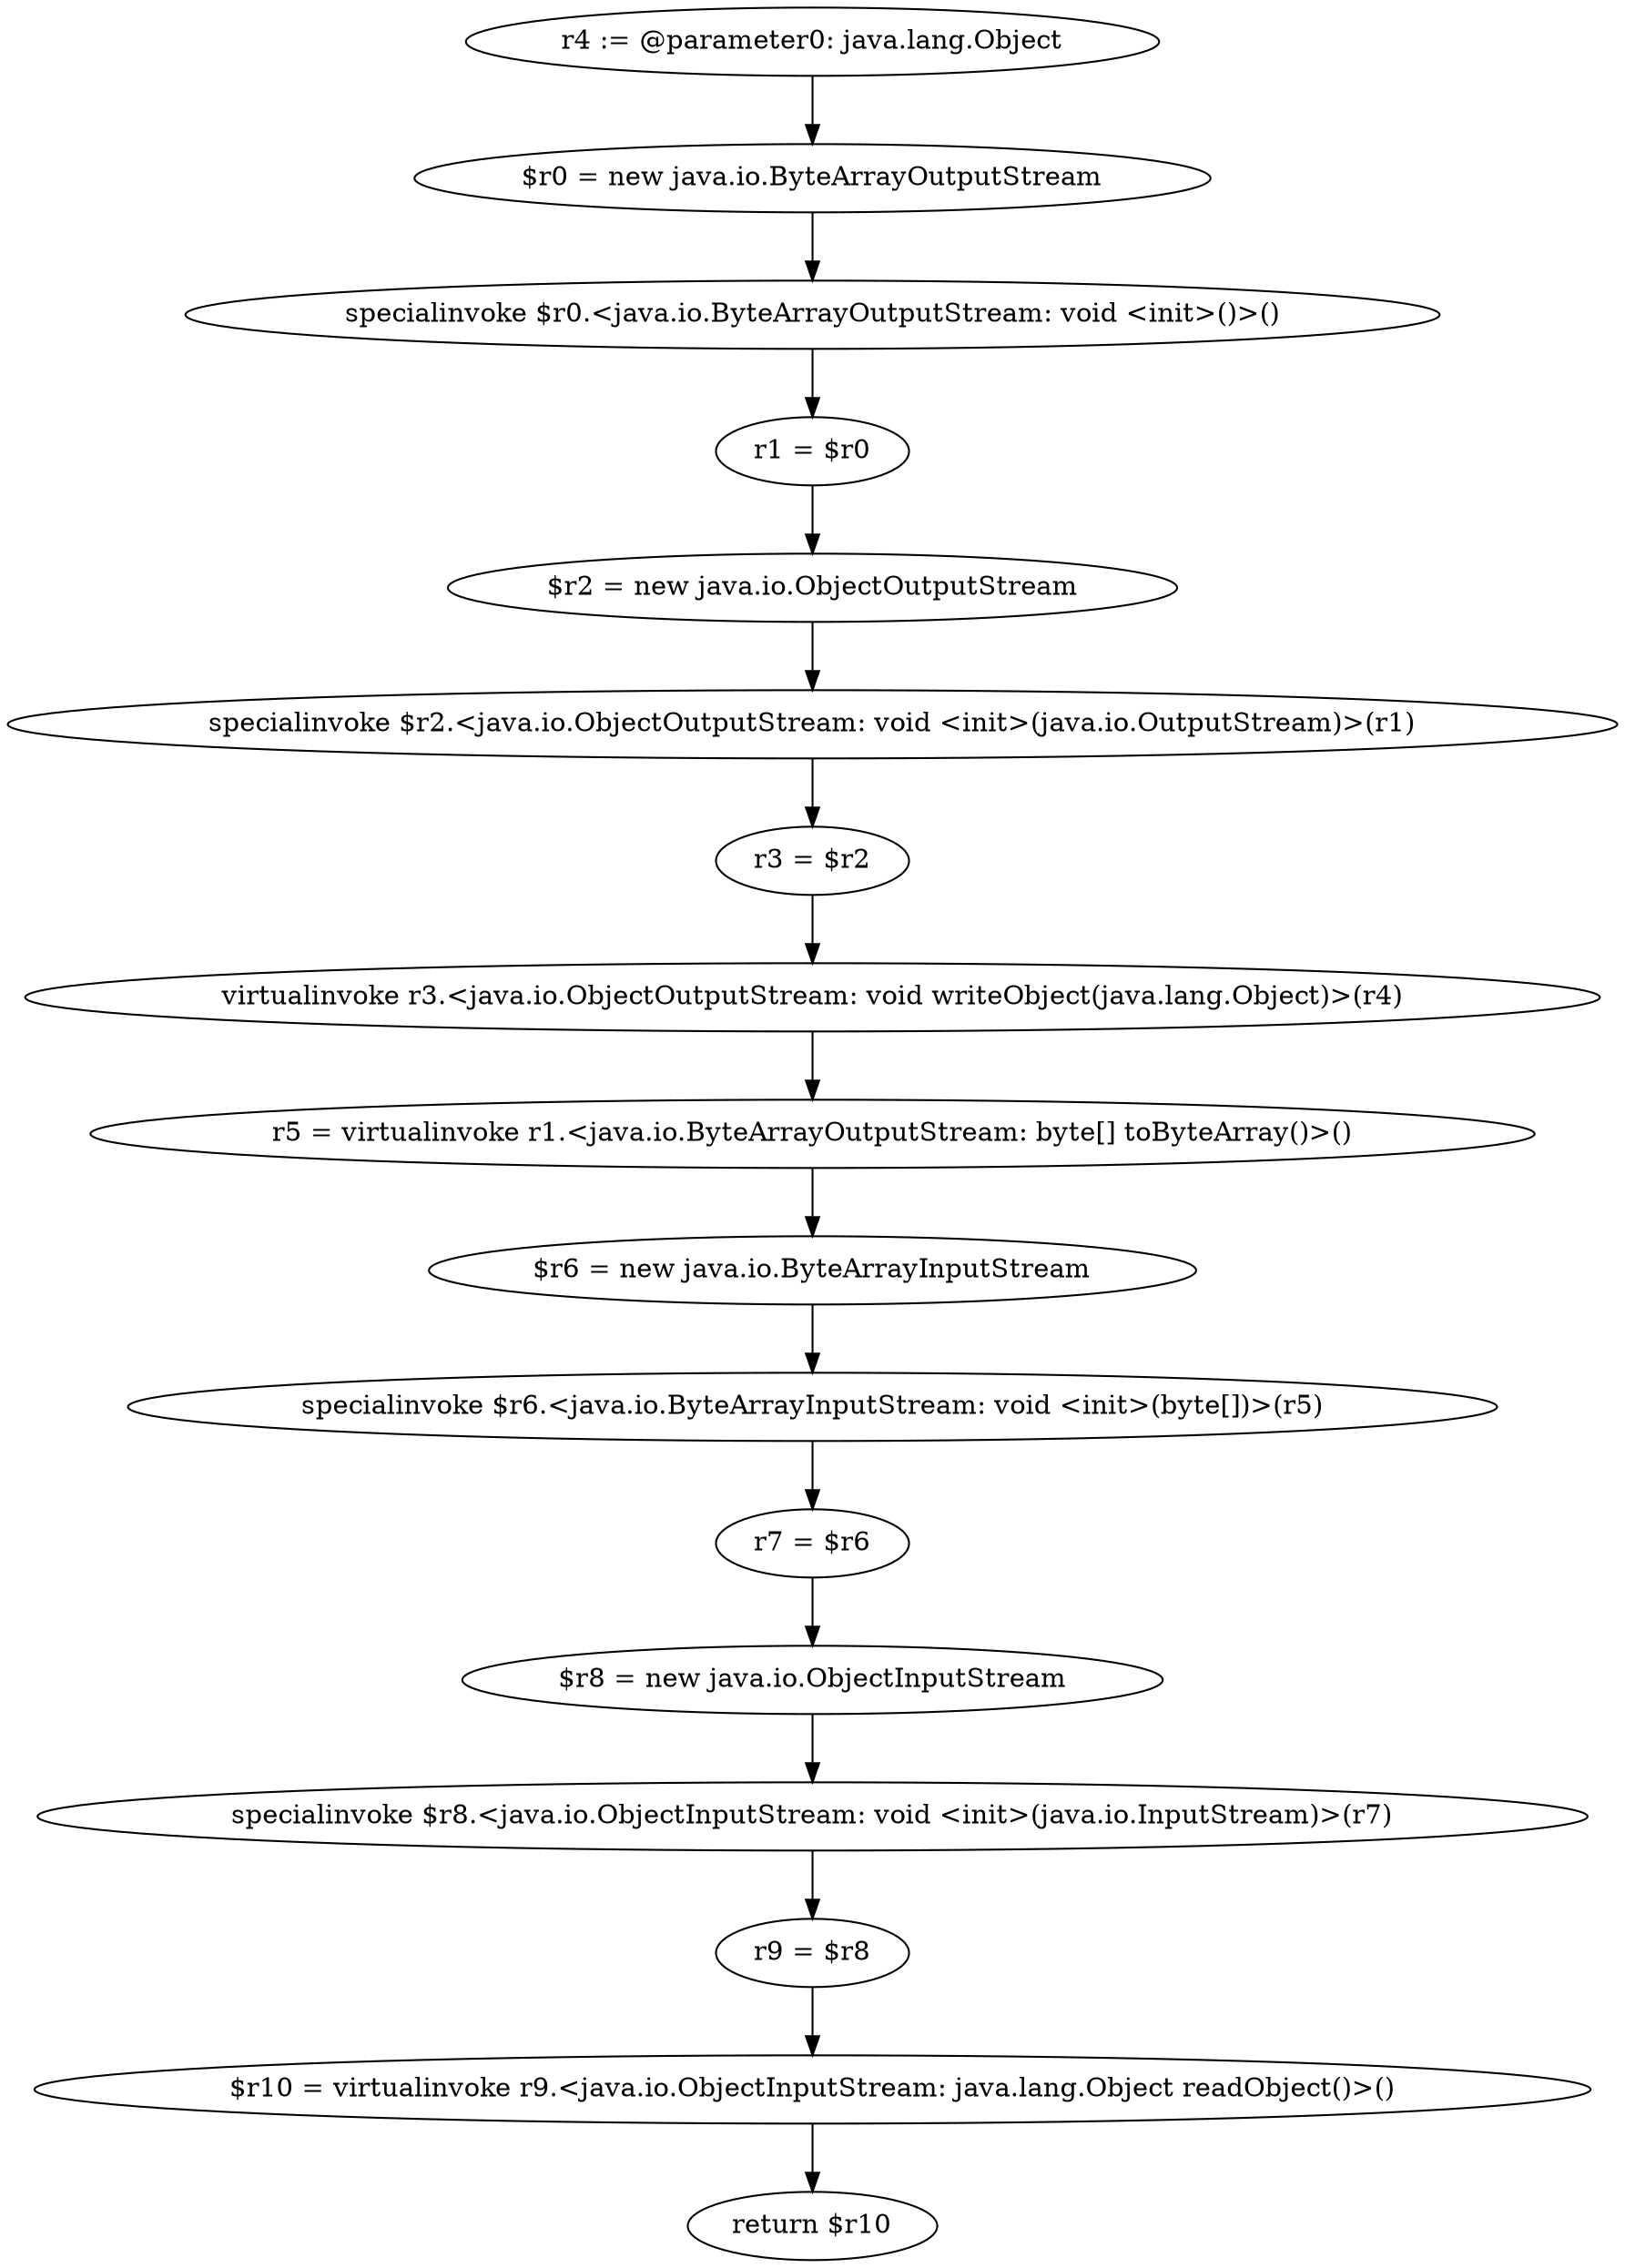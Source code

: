 digraph "unitGraph" {
    "r4 := @parameter0: java.lang.Object"
    "$r0 = new java.io.ByteArrayOutputStream"
    "specialinvoke $r0.<java.io.ByteArrayOutputStream: void <init>()>()"
    "r1 = $r0"
    "$r2 = new java.io.ObjectOutputStream"
    "specialinvoke $r2.<java.io.ObjectOutputStream: void <init>(java.io.OutputStream)>(r1)"
    "r3 = $r2"
    "virtualinvoke r3.<java.io.ObjectOutputStream: void writeObject(java.lang.Object)>(r4)"
    "r5 = virtualinvoke r1.<java.io.ByteArrayOutputStream: byte[] toByteArray()>()"
    "$r6 = new java.io.ByteArrayInputStream"
    "specialinvoke $r6.<java.io.ByteArrayInputStream: void <init>(byte[])>(r5)"
    "r7 = $r6"
    "$r8 = new java.io.ObjectInputStream"
    "specialinvoke $r8.<java.io.ObjectInputStream: void <init>(java.io.InputStream)>(r7)"
    "r9 = $r8"
    "$r10 = virtualinvoke r9.<java.io.ObjectInputStream: java.lang.Object readObject()>()"
    "return $r10"
    "r4 := @parameter0: java.lang.Object"->"$r0 = new java.io.ByteArrayOutputStream";
    "$r0 = new java.io.ByteArrayOutputStream"->"specialinvoke $r0.<java.io.ByteArrayOutputStream: void <init>()>()";
    "specialinvoke $r0.<java.io.ByteArrayOutputStream: void <init>()>()"->"r1 = $r0";
    "r1 = $r0"->"$r2 = new java.io.ObjectOutputStream";
    "$r2 = new java.io.ObjectOutputStream"->"specialinvoke $r2.<java.io.ObjectOutputStream: void <init>(java.io.OutputStream)>(r1)";
    "specialinvoke $r2.<java.io.ObjectOutputStream: void <init>(java.io.OutputStream)>(r1)"->"r3 = $r2";
    "r3 = $r2"->"virtualinvoke r3.<java.io.ObjectOutputStream: void writeObject(java.lang.Object)>(r4)";
    "virtualinvoke r3.<java.io.ObjectOutputStream: void writeObject(java.lang.Object)>(r4)"->"r5 = virtualinvoke r1.<java.io.ByteArrayOutputStream: byte[] toByteArray()>()";
    "r5 = virtualinvoke r1.<java.io.ByteArrayOutputStream: byte[] toByteArray()>()"->"$r6 = new java.io.ByteArrayInputStream";
    "$r6 = new java.io.ByteArrayInputStream"->"specialinvoke $r6.<java.io.ByteArrayInputStream: void <init>(byte[])>(r5)";
    "specialinvoke $r6.<java.io.ByteArrayInputStream: void <init>(byte[])>(r5)"->"r7 = $r6";
    "r7 = $r6"->"$r8 = new java.io.ObjectInputStream";
    "$r8 = new java.io.ObjectInputStream"->"specialinvoke $r8.<java.io.ObjectInputStream: void <init>(java.io.InputStream)>(r7)";
    "specialinvoke $r8.<java.io.ObjectInputStream: void <init>(java.io.InputStream)>(r7)"->"r9 = $r8";
    "r9 = $r8"->"$r10 = virtualinvoke r9.<java.io.ObjectInputStream: java.lang.Object readObject()>()";
    "$r10 = virtualinvoke r9.<java.io.ObjectInputStream: java.lang.Object readObject()>()"->"return $r10";
}
